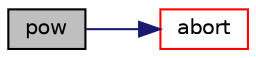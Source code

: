 digraph "pow"
{
  bgcolor="transparent";
  edge [fontname="Helvetica",fontsize="10",labelfontname="Helvetica",labelfontsize="10"];
  node [fontname="Helvetica",fontsize="10",shape=record];
  rankdir="LR";
  Node132400 [label="pow",height=0.2,width=0.4,color="black", fillcolor="grey75", style="filled", fontcolor="black"];
  Node132400 -> Node132401 [color="midnightblue",fontsize="10",style="solid",fontname="Helvetica"];
  Node132401 [label="abort",height=0.2,width=0.4,color="red",URL="$a21851.html#a447107a607d03e417307c203fa5fb44b"];
}
